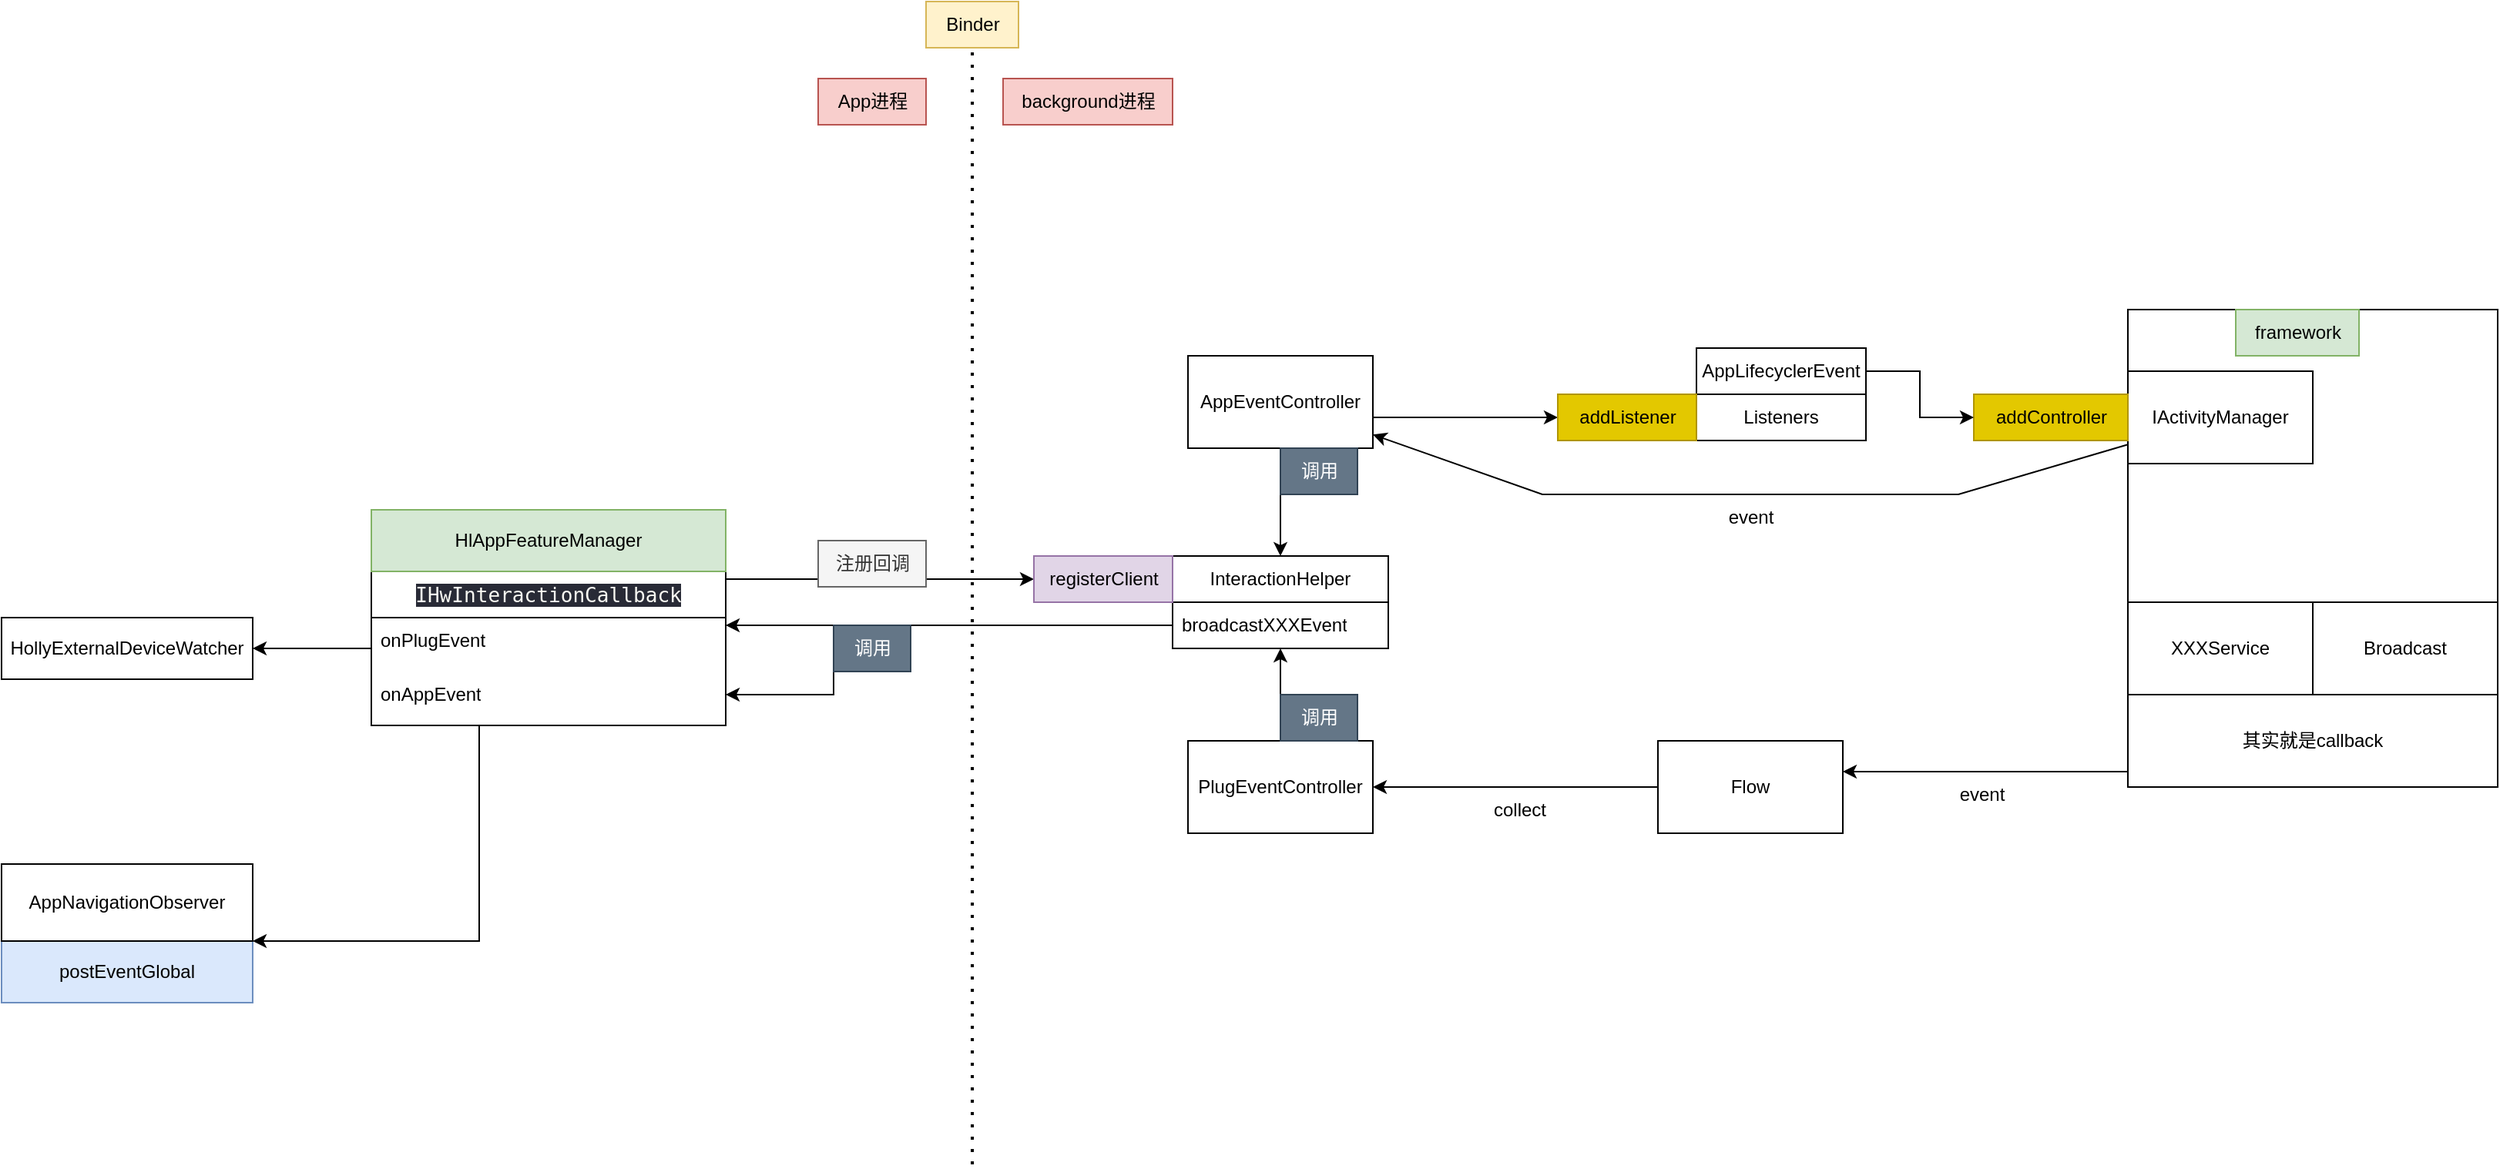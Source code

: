 <mxfile version="22.1.4" type="github">
  <diagram name="第 1 页" id="lvjemA2xEv6mycSAy2Vi">
    <mxGraphModel dx="3088" dy="738" grid="1" gridSize="10" guides="1" tooltips="1" connect="1" arrows="1" fold="1" page="1" pageScale="1" pageWidth="827" pageHeight="1169" math="0" shadow="0">
      <root>
        <mxCell id="0" />
        <mxCell id="1" parent="0" />
        <mxCell id="lztWq5X_nUzuxm9hb4JQ-7" value="" style="whiteSpace=wrap;html=1;aspect=fixed;" parent="1" vertex="1">
          <mxGeometry x="390" y="500" width="240" height="240" as="geometry" />
        </mxCell>
        <mxCell id="lztWq5X_nUzuxm9hb4JQ-8" value="framework" style="text;html=1;align=center;verticalAlign=middle;resizable=0;points=[];autosize=1;strokeColor=#82b366;fillColor=#d5e8d4;" parent="1" vertex="1">
          <mxGeometry x="460" y="500" width="80" height="30" as="geometry" />
        </mxCell>
        <mxCell id="lztWq5X_nUzuxm9hb4JQ-9" value="IActivityManager" style="rounded=0;whiteSpace=wrap;html=1;" parent="1" vertex="1">
          <mxGeometry x="390" y="540" width="120" height="60" as="geometry" />
        </mxCell>
        <mxCell id="lztWq5X_nUzuxm9hb4JQ-10" value="addController" style="text;html=1;align=center;verticalAlign=middle;resizable=0;points=[];autosize=1;strokeColor=#B09500;fillColor=#e3c800;fontColor=#000000;" parent="1" vertex="1">
          <mxGeometry x="290" y="555" width="100" height="30" as="geometry" />
        </mxCell>
        <mxCell id="lztWq5X_nUzuxm9hb4JQ-13" style="edgeStyle=orthogonalEdgeStyle;rounded=0;orthogonalLoop=1;jettySize=auto;html=1;" parent="1" source="lztWq5X_nUzuxm9hb4JQ-11" target="lztWq5X_nUzuxm9hb4JQ-10" edge="1">
          <mxGeometry relative="1" as="geometry">
            <Array as="points">
              <mxPoint x="255" y="540" />
              <mxPoint x="255" y="570" />
            </Array>
          </mxGeometry>
        </mxCell>
        <mxCell id="lztWq5X_nUzuxm9hb4JQ-11" value="AppLifecyclerEvent" style="rounded=0;whiteSpace=wrap;html=1;" parent="1" vertex="1">
          <mxGeometry x="110" y="525" width="110" height="30" as="geometry" />
        </mxCell>
        <mxCell id="lztWq5X_nUzuxm9hb4JQ-12" value="Listeners" style="whiteSpace=wrap;html=1;" parent="1" vertex="1">
          <mxGeometry x="110" y="555" width="110" height="30" as="geometry" />
        </mxCell>
        <mxCell id="lztWq5X_nUzuxm9hb4JQ-17" style="edgeStyle=orthogonalEdgeStyle;rounded=0;orthogonalLoop=1;jettySize=auto;html=1;" parent="1" source="lztWq5X_nUzuxm9hb4JQ-14" target="lztWq5X_nUzuxm9hb4JQ-16" edge="1">
          <mxGeometry relative="1" as="geometry">
            <Array as="points">
              <mxPoint x="-60" y="570" />
              <mxPoint x="-60" y="570" />
            </Array>
          </mxGeometry>
        </mxCell>
        <mxCell id="lztWq5X_nUzuxm9hb4JQ-22" style="edgeStyle=orthogonalEdgeStyle;rounded=0;orthogonalLoop=1;jettySize=auto;html=1;" parent="1" source="lztWq5X_nUzuxm9hb4JQ-14" target="lztWq5X_nUzuxm9hb4JQ-18" edge="1">
          <mxGeometry relative="1" as="geometry" />
        </mxCell>
        <mxCell id="lztWq5X_nUzuxm9hb4JQ-14" value="AppEventController" style="rounded=0;whiteSpace=wrap;html=1;" parent="1" vertex="1">
          <mxGeometry x="-220" y="530" width="120" height="60" as="geometry" />
        </mxCell>
        <mxCell id="lztWq5X_nUzuxm9hb4JQ-16" value="addListener" style="text;html=1;align=center;verticalAlign=middle;resizable=0;points=[];autosize=1;strokeColor=#B09500;fillColor=#e3c800;fontColor=#000000;" parent="1" vertex="1">
          <mxGeometry x="20" y="555" width="90" height="30" as="geometry" />
        </mxCell>
        <mxCell id="lztWq5X_nUzuxm9hb4JQ-18" value="InteractionHelper" style="swimlane;fontStyle=0;childLayout=stackLayout;horizontal=1;startSize=30;horizontalStack=0;resizeParent=1;resizeParentMax=0;resizeLast=0;collapsible=1;marginBottom=0;whiteSpace=wrap;html=1;" parent="1" vertex="1">
          <mxGeometry x="-230" y="660" width="140" height="60" as="geometry" />
        </mxCell>
        <mxCell id="lztWq5X_nUzuxm9hb4JQ-19" value="broadcastXXXEvent" style="text;strokeColor=none;fillColor=none;align=left;verticalAlign=middle;spacingLeft=4;spacingRight=4;overflow=hidden;points=[[0,0.5],[1,0.5]];portConstraint=eastwest;rotatable=0;whiteSpace=wrap;html=1;" parent="lztWq5X_nUzuxm9hb4JQ-18" vertex="1">
          <mxGeometry y="30" width="140" height="30" as="geometry" />
        </mxCell>
        <mxCell id="lztWq5X_nUzuxm9hb4JQ-23" value="调用" style="text;html=1;align=center;verticalAlign=middle;resizable=0;points=[];autosize=1;strokeColor=#314354;fillColor=#647687;fontColor=#ffffff;" parent="1" vertex="1">
          <mxGeometry x="-160" y="590" width="50" height="30" as="geometry" />
        </mxCell>
        <mxCell id="lztWq5X_nUzuxm9hb4JQ-39" style="edgeStyle=orthogonalEdgeStyle;rounded=0;orthogonalLoop=1;jettySize=auto;html=1;" parent="1" source="lztWq5X_nUzuxm9hb4JQ-25" target="lztWq5X_nUzuxm9hb4JQ-19" edge="1">
          <mxGeometry relative="1" as="geometry">
            <Array as="points">
              <mxPoint x="-160" y="720" />
              <mxPoint x="-160" y="720" />
            </Array>
          </mxGeometry>
        </mxCell>
        <mxCell id="lztWq5X_nUzuxm9hb4JQ-25" value="PlugEventController" style="rounded=0;whiteSpace=wrap;html=1;" parent="1" vertex="1">
          <mxGeometry x="-220" y="780" width="120" height="60" as="geometry" />
        </mxCell>
        <mxCell id="lztWq5X_nUzuxm9hb4JQ-32" value="XXXService" style="rounded=0;whiteSpace=wrap;html=1;" parent="1" vertex="1">
          <mxGeometry x="390" y="690" width="120" height="60" as="geometry" />
        </mxCell>
        <mxCell id="lztWq5X_nUzuxm9hb4JQ-33" value="Broadcast" style="rounded=0;whiteSpace=wrap;html=1;" parent="1" vertex="1">
          <mxGeometry x="510" y="690" width="120" height="60" as="geometry" />
        </mxCell>
        <mxCell id="lztWq5X_nUzuxm9hb4JQ-38" style="edgeStyle=orthogonalEdgeStyle;rounded=0;orthogonalLoop=1;jettySize=auto;html=1;" parent="1" source="lztWq5X_nUzuxm9hb4JQ-37" target="lztWq5X_nUzuxm9hb4JQ-52" edge="1">
          <mxGeometry relative="1" as="geometry">
            <mxPoint x="230" y="790" as="targetPoint" />
            <Array as="points">
              <mxPoint x="300" y="800" />
              <mxPoint x="300" y="800" />
            </Array>
          </mxGeometry>
        </mxCell>
        <mxCell id="lztWq5X_nUzuxm9hb4JQ-37" value="其实就是callback" style="rounded=0;whiteSpace=wrap;html=1;" parent="1" vertex="1">
          <mxGeometry x="390" y="750" width="240" height="60" as="geometry" />
        </mxCell>
        <mxCell id="lztWq5X_nUzuxm9hb4JQ-40" value="调用" style="text;html=1;align=center;verticalAlign=middle;resizable=0;points=[];autosize=1;strokeColor=#314354;fillColor=#647687;fontColor=#ffffff;" parent="1" vertex="1">
          <mxGeometry x="-160" y="750" width="50" height="30" as="geometry" />
        </mxCell>
        <mxCell id="lztWq5X_nUzuxm9hb4JQ-62" style="edgeStyle=orthogonalEdgeStyle;rounded=0;orthogonalLoop=1;jettySize=auto;html=1;" parent="1" source="lztWq5X_nUzuxm9hb4JQ-42" target="lztWq5X_nUzuxm9hb4JQ-61" edge="1">
          <mxGeometry relative="1" as="geometry">
            <Array as="points">
              <mxPoint x="-460" y="675" />
              <mxPoint x="-460" y="675" />
            </Array>
          </mxGeometry>
        </mxCell>
        <mxCell id="lztWq5X_nUzuxm9hb4JQ-42" value="&lt;div style=&quot;background-color:#282a36;color:#f8f8f2;font-family:&#39;JetBrains Mono&#39;,monospace;font-size:9.8pt;&quot;&gt;&lt;pre&gt;IHwInteractionCallback&lt;/pre&gt;&lt;/div&gt;" style="swimlane;fontStyle=0;childLayout=stackLayout;horizontal=1;startSize=30;horizontalStack=0;resizeParent=1;resizeParentMax=0;resizeLast=0;collapsible=1;marginBottom=0;whiteSpace=wrap;html=1;" parent="1" vertex="1">
          <mxGeometry x="-750" y="670" width="230" height="100" as="geometry" />
        </mxCell>
        <mxCell id="lztWq5X_nUzuxm9hb4JQ-43" value="onPlugEvent" style="text;strokeColor=none;fillColor=none;align=left;verticalAlign=middle;spacingLeft=4;spacingRight=4;overflow=hidden;points=[[0,0.5],[1,0.5]];portConstraint=eastwest;rotatable=0;whiteSpace=wrap;html=1;" parent="lztWq5X_nUzuxm9hb4JQ-42" vertex="1">
          <mxGeometry y="30" width="230" height="30" as="geometry" />
        </mxCell>
        <mxCell id="lztWq5X_nUzuxm9hb4JQ-45" value="onAppEvent" style="text;strokeColor=none;fillColor=none;align=left;verticalAlign=middle;spacingLeft=4;spacingRight=4;overflow=hidden;points=[[0,0.5],[1,0.5]];portConstraint=eastwest;rotatable=0;whiteSpace=wrap;html=1;" parent="lztWq5X_nUzuxm9hb4JQ-42" vertex="1">
          <mxGeometry y="60" width="230" height="40" as="geometry" />
        </mxCell>
        <mxCell id="lztWq5X_nUzuxm9hb4JQ-46" value="" style="endArrow=classic;html=1;rounded=0;" parent="1" source="lztWq5X_nUzuxm9hb4JQ-9" target="lztWq5X_nUzuxm9hb4JQ-14" edge="1">
          <mxGeometry width="50" height="50" relative="1" as="geometry">
            <mxPoint x="180" y="720" as="sourcePoint" />
            <mxPoint x="230" y="670" as="targetPoint" />
            <Array as="points">
              <mxPoint x="280" y="620" />
              <mxPoint x="150" y="620" />
              <mxPoint x="10" y="620" />
            </Array>
          </mxGeometry>
        </mxCell>
        <mxCell id="lztWq5X_nUzuxm9hb4JQ-47" value="event" style="text;html=1;align=center;verticalAlign=middle;resizable=0;points=[];autosize=1;strokeColor=none;fillColor=none;" parent="1" vertex="1">
          <mxGeometry x="120" y="620" width="50" height="30" as="geometry" />
        </mxCell>
        <mxCell id="lztWq5X_nUzuxm9hb4JQ-48" value="event" style="text;html=1;align=center;verticalAlign=middle;resizable=0;points=[];autosize=1;strokeColor=none;fillColor=none;" parent="1" vertex="1">
          <mxGeometry x="270" y="800" width="50" height="30" as="geometry" />
        </mxCell>
        <mxCell id="lztWq5X_nUzuxm9hb4JQ-49" style="edgeStyle=orthogonalEdgeStyle;rounded=0;orthogonalLoop=1;jettySize=auto;html=1;" parent="1" source="lztWq5X_nUzuxm9hb4JQ-19" target="lztWq5X_nUzuxm9hb4JQ-42" edge="1">
          <mxGeometry relative="1" as="geometry">
            <Array as="points">
              <mxPoint x="-390" y="705" />
              <mxPoint x="-390" y="705" />
            </Array>
          </mxGeometry>
        </mxCell>
        <mxCell id="lztWq5X_nUzuxm9hb4JQ-50" style="edgeStyle=orthogonalEdgeStyle;rounded=0;orthogonalLoop=1;jettySize=auto;html=1;" parent="1" source="lztWq5X_nUzuxm9hb4JQ-19" target="lztWq5X_nUzuxm9hb4JQ-45" edge="1">
          <mxGeometry relative="1" as="geometry">
            <Array as="points">
              <mxPoint x="-450" y="705" />
              <mxPoint x="-450" y="750" />
            </Array>
          </mxGeometry>
        </mxCell>
        <mxCell id="lztWq5X_nUzuxm9hb4JQ-51" value="调用" style="text;html=1;align=center;verticalAlign=middle;resizable=0;points=[];autosize=1;strokeColor=#314354;fillColor=#647687;fontColor=#ffffff;" parent="1" vertex="1">
          <mxGeometry x="-450" y="705" width="50" height="30" as="geometry" />
        </mxCell>
        <mxCell id="lztWq5X_nUzuxm9hb4JQ-54" style="edgeStyle=orthogonalEdgeStyle;rounded=0;orthogonalLoop=1;jettySize=auto;html=1;exitX=0;exitY=0.5;exitDx=0;exitDy=0;" parent="1" source="lztWq5X_nUzuxm9hb4JQ-52" target="lztWq5X_nUzuxm9hb4JQ-25" edge="1">
          <mxGeometry relative="1" as="geometry" />
        </mxCell>
        <mxCell id="lztWq5X_nUzuxm9hb4JQ-52" value="Flow" style="rounded=0;whiteSpace=wrap;html=1;" parent="1" vertex="1">
          <mxGeometry x="85" y="780" width="120" height="60" as="geometry" />
        </mxCell>
        <mxCell id="lztWq5X_nUzuxm9hb4JQ-55" value="collect" style="text;html=1;align=center;verticalAlign=middle;resizable=0;points=[];autosize=1;strokeColor=none;fillColor=none;" parent="1" vertex="1">
          <mxGeometry x="-35" y="810" width="60" height="30" as="geometry" />
        </mxCell>
        <mxCell id="lztWq5X_nUzuxm9hb4JQ-56" value="" style="endArrow=none;dashed=1;html=1;dashPattern=1 3;strokeWidth=2;rounded=0;" parent="1" edge="1">
          <mxGeometry width="50" height="50" relative="1" as="geometry">
            <mxPoint x="-360" y="1055" as="sourcePoint" />
            <mxPoint x="-360" y="325" as="targetPoint" />
          </mxGeometry>
        </mxCell>
        <mxCell id="lztWq5X_nUzuxm9hb4JQ-57" value="Binder" style="text;html=1;align=center;verticalAlign=middle;resizable=0;points=[];autosize=1;strokeColor=#d6b656;fillColor=#fff2cc;" parent="1" vertex="1">
          <mxGeometry x="-390" y="300" width="60" height="30" as="geometry" />
        </mxCell>
        <mxCell id="lztWq5X_nUzuxm9hb4JQ-59" value="background进程" style="text;html=1;align=center;verticalAlign=middle;resizable=0;points=[];autosize=1;strokeColor=#b85450;fillColor=#f8cecc;" parent="1" vertex="1">
          <mxGeometry x="-340" y="350" width="110" height="30" as="geometry" />
        </mxCell>
        <mxCell id="lztWq5X_nUzuxm9hb4JQ-60" value="App进程" style="text;html=1;align=center;verticalAlign=middle;resizable=0;points=[];autosize=1;strokeColor=#b85450;fillColor=#f8cecc;" parent="1" vertex="1">
          <mxGeometry x="-460" y="350" width="70" height="30" as="geometry" />
        </mxCell>
        <mxCell id="lztWq5X_nUzuxm9hb4JQ-61" value="registerClient" style="text;html=1;align=center;verticalAlign=middle;resizable=0;points=[];autosize=1;strokeColor=#9673a6;fillColor=#e1d5e7;" parent="1" vertex="1">
          <mxGeometry x="-320" y="660" width="90" height="30" as="geometry" />
        </mxCell>
        <mxCell id="lztWq5X_nUzuxm9hb4JQ-63" value="注册回调" style="text;html=1;align=center;verticalAlign=middle;resizable=0;points=[];autosize=1;strokeColor=#666666;fillColor=#f5f5f5;fontColor=#333333;" parent="1" vertex="1">
          <mxGeometry x="-460" y="650" width="70" height="30" as="geometry" />
        </mxCell>
        <mxCell id="GwlXa5Q_ITVcldn20HJ_-2" value="HlAppFeatureManager" style="whiteSpace=wrap;html=1;fillColor=#d5e8d4;strokeColor=#82b366;" vertex="1" parent="1">
          <mxGeometry x="-750" y="630" width="230" height="40" as="geometry" />
        </mxCell>
        <mxCell id="GwlXa5Q_ITVcldn20HJ_-4" value="postEventGlobal" style="rounded=0;whiteSpace=wrap;html=1;fillColor=#dae8fc;strokeColor=#6c8ebf;" vertex="1" parent="1">
          <mxGeometry x="-990" y="910" width="163" height="40" as="geometry" />
        </mxCell>
        <mxCell id="GwlXa5Q_ITVcldn20HJ_-5" style="edgeStyle=orthogonalEdgeStyle;rounded=0;orthogonalLoop=1;jettySize=auto;html=1;" edge="1" parent="1" source="lztWq5X_nUzuxm9hb4JQ-45" target="GwlXa5Q_ITVcldn20HJ_-4">
          <mxGeometry relative="1" as="geometry">
            <Array as="points">
              <mxPoint x="-680" y="910" />
            </Array>
          </mxGeometry>
        </mxCell>
        <mxCell id="GwlXa5Q_ITVcldn20HJ_-6" value="AppNavigationObserver" style="rounded=0;whiteSpace=wrap;html=1;" vertex="1" parent="1">
          <mxGeometry x="-990" y="860" width="163" height="50" as="geometry" />
        </mxCell>
        <mxCell id="GwlXa5Q_ITVcldn20HJ_-7" value="HollyExternalDeviceWatcher" style="rounded=0;whiteSpace=wrap;html=1;" vertex="1" parent="1">
          <mxGeometry x="-990" y="700" width="163" height="40" as="geometry" />
        </mxCell>
        <mxCell id="GwlXa5Q_ITVcldn20HJ_-8" style="edgeStyle=orthogonalEdgeStyle;rounded=0;orthogonalLoop=1;jettySize=auto;html=1;" edge="1" parent="1" source="lztWq5X_nUzuxm9hb4JQ-43" target="GwlXa5Q_ITVcldn20HJ_-7">
          <mxGeometry relative="1" as="geometry">
            <Array as="points">
              <mxPoint x="-790" y="720" />
              <mxPoint x="-790" y="720" />
            </Array>
          </mxGeometry>
        </mxCell>
      </root>
    </mxGraphModel>
  </diagram>
</mxfile>
